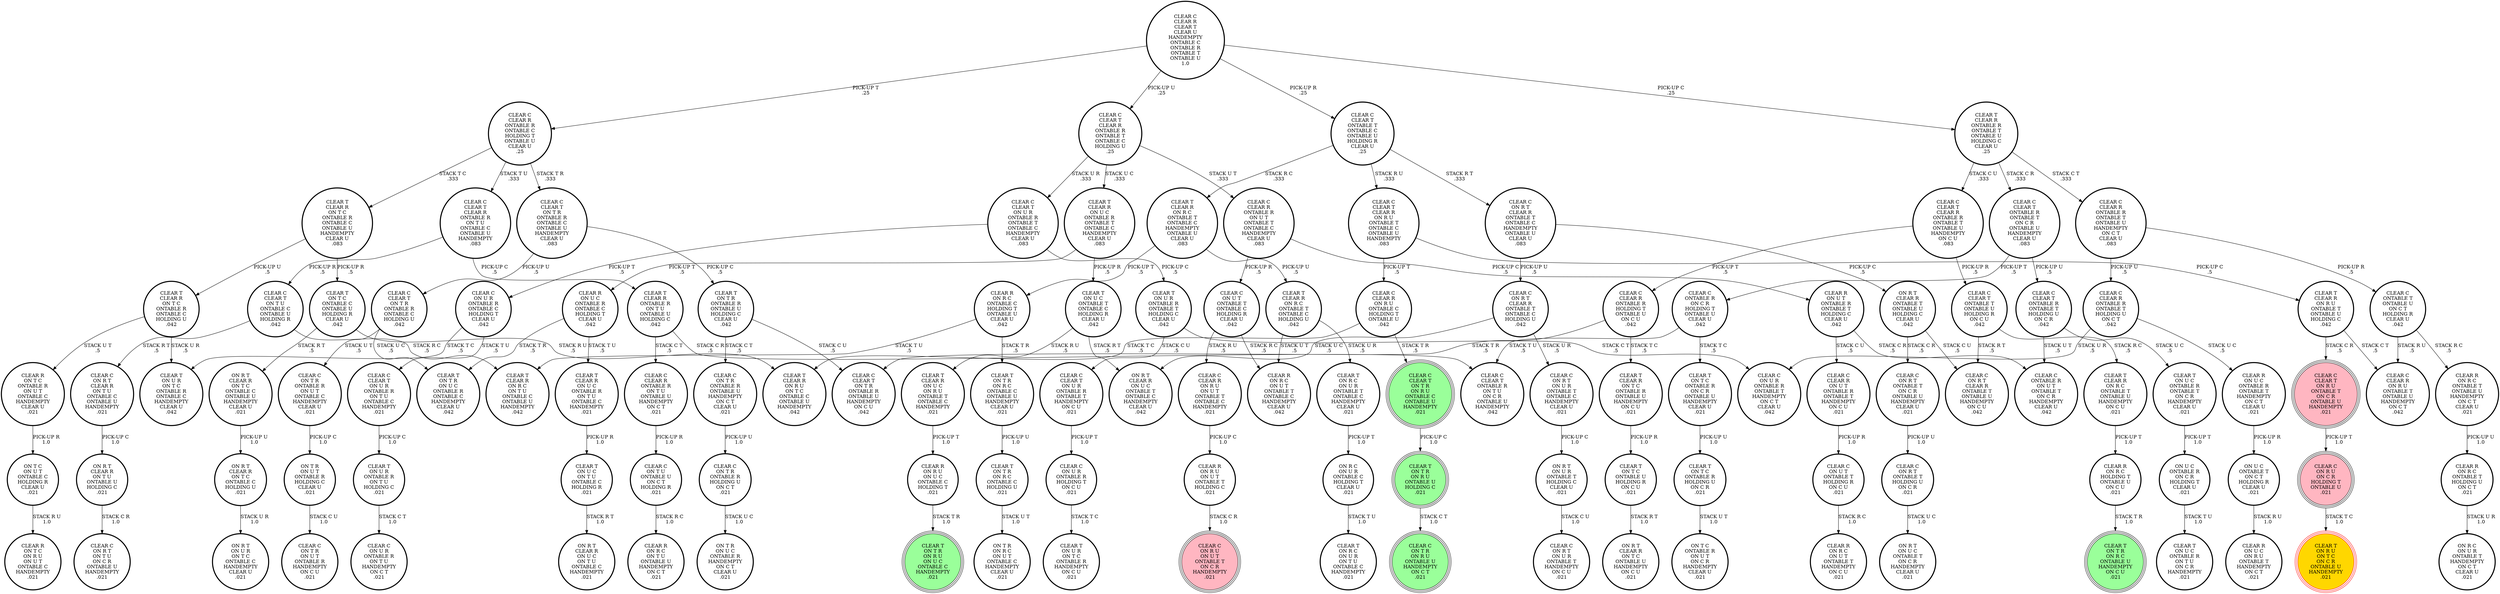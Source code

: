 digraph {
"CLEAR R\nON R C\nONTABLE T\nHOLDING U\nON C T\n.021\n" -> "ON R C\nON U R\nONTABLE T\nHANDEMPTY\nON C T\nCLEAR U\n.021\n"[label="STACK U R\n1.0\n"];
"CLEAR C\nON T R\nONTABLE R\nHOLDING U\nON C T\n.021\n" -> "ON T R\nON U C\nONTABLE R\nHANDEMPTY\nON C T\nCLEAR U\n.021\n"[label="STACK U C\n1.0\n"];
"CLEAR T\nCLEAR R\nON R C\nONTABLE T\nONTABLE C\nHOLDING U\n.042\n" -> "CLEAR T\nON R C\nON U R\nONTABLE T\nONTABLE C\nHANDEMPTY\nCLEAR U\n.021\n"[label="STACK U R\n.5\n"];
"CLEAR T\nCLEAR R\nON R C\nONTABLE T\nONTABLE C\nHOLDING U\n.042\n" -> "CLEAR R\nON R C\nON U T\nONTABLE T\nONTABLE C\nHANDEMPTY\nCLEAR U\n.042\n"[label="STACK U T\n.5\n"];
"CLEAR T\nON T R\nONTABLE R\nONTABLE U\nHOLDING C\nCLEAR U\n.042\n" -> "CLEAR C\nON T R\nONTABLE R\nONTABLE U\nHANDEMPTY\nON C T\nCLEAR U\n.021\n"[label="STACK C T\n.5\n"];
"CLEAR T\nON T R\nONTABLE R\nONTABLE U\nHOLDING C\nCLEAR U\n.042\n" -> "CLEAR C\nCLEAR T\nON T R\nONTABLE R\nONTABLE U\nHANDEMPTY\nON C U\n.042\n"[label="STACK C U\n.5\n"];
"CLEAR C\nON R T\nON U R\nONTABLE T\nONTABLE C\nHANDEMPTY\nCLEAR U\n.021\n" -> "ON R T\nON U R\nONTABLE T\nHOLDING C\nCLEAR U\n.021\n"[label="PICK-UP C\n1.0\n"];
"CLEAR C\nONTABLE T\nONTABLE U\nON C T\nHOLDING R\nCLEAR U\n.042\n" -> "CLEAR R\nON R C\nONTABLE T\nONTABLE U\nHANDEMPTY\nON C T\nCLEAR U\n.021\n"[label="STACK R C\n.5\n"];
"CLEAR C\nONTABLE T\nONTABLE U\nON C T\nHOLDING R\nCLEAR U\n.042\n" -> "CLEAR C\nCLEAR R\nON R U\nONTABLE T\nONTABLE U\nHANDEMPTY\nON C T\n.042\n"[label="STACK R U\n.5\n"];
"CLEAR T\nON T R\nON R U\nONTABLE U\nHOLDING C\n.021\n" -> "CLEAR C\nON T R\nON R U\nONTABLE U\nHANDEMPTY\nON C T\n.021\n"[label="STACK C T\n1.0\n"];
"CLEAR C\nCLEAR R\nONTABLE R\nONTABLE C\nHOLDING T\nONTABLE U\nCLEAR U\n.25\n" -> "CLEAR C\nCLEAR T\nCLEAR R\nONTABLE R\nON T U\nONTABLE C\nONTABLE U\nHANDEMPTY\n.083\n"[label="STACK T U\n.333\n"];
"CLEAR C\nCLEAR R\nONTABLE R\nONTABLE C\nHOLDING T\nONTABLE U\nCLEAR U\n.25\n" -> "CLEAR T\nCLEAR R\nON T C\nONTABLE R\nONTABLE C\nONTABLE U\nHANDEMPTY\nCLEAR U\n.083\n"[label="STACK T C\n.333\n"];
"CLEAR C\nCLEAR R\nONTABLE R\nONTABLE C\nHOLDING T\nONTABLE U\nCLEAR U\n.25\n" -> "CLEAR C\nCLEAR T\nON T R\nONTABLE R\nONTABLE C\nONTABLE U\nHANDEMPTY\nCLEAR U\n.083\n"[label="STACK T R\n.333\n"];
"CLEAR T\nCLEAR R\nON U C\nON R U\nONTABLE T\nONTABLE C\nHANDEMPTY\n.021\n" -> "CLEAR R\nON R U\nON U C\nONTABLE C\nHOLDING T\n.021\n"[label="PICK-UP T\n1.0\n"];
"CLEAR R\nON R C\nONTABLE C\nHOLDING T\nONTABLE U\nCLEAR U\n.042\n" -> "CLEAR T\nCLEAR R\nON R C\nON T U\nONTABLE C\nONTABLE U\nHANDEMPTY\n.042\n"[label="STACK T U\n.5\n"];
"CLEAR R\nON R C\nONTABLE C\nHOLDING T\nONTABLE U\nCLEAR U\n.042\n" -> "CLEAR T\nON T R\nON R C\nONTABLE C\nONTABLE U\nHANDEMPTY\nCLEAR U\n.021\n"[label="STACK T R\n.5\n"];
"CLEAR C\nCLEAR T\nON T R\nON R U\nONTABLE C\nONTABLE U\nHANDEMPTY\n.021\n" -> "CLEAR T\nON T R\nON R U\nONTABLE U\nHOLDING C\n.021\n"[label="PICK-UP C\n1.0\n"];
"CLEAR C\nON U R\nONTABLE R\nONTABLE C\nHOLDING T\nCLEAR U\n.042\n" -> "CLEAR T\nON U R\nON T C\nONTABLE R\nONTABLE C\nHANDEMPTY\nCLEAR U\n.042\n"[label="STACK T C\n.5\n"];
"CLEAR C\nON U R\nONTABLE R\nONTABLE C\nHOLDING T\nCLEAR U\n.042\n" -> "CLEAR C\nCLEAR T\nON U R\nONTABLE R\nON T U\nONTABLE C\nHANDEMPTY\n.021\n"[label="STACK T U\n.5\n"];
"CLEAR T\nON T R\nON R C\nONTABLE C\nHOLDING U\n.021\n" -> "ON T R\nON R C\nON U T\nONTABLE C\nHANDEMPTY\nCLEAR U\n.021\n"[label="STACK U T\n1.0\n"];
"CLEAR C\nCLEAR T\nON U R\nONTABLE R\nONTABLE T\nONTABLE C\nHANDEMPTY\nCLEAR U\n.083\n" -> "CLEAR T\nON U R\nONTABLE R\nONTABLE T\nHOLDING C\nCLEAR U\n.042\n"[label="PICK-UP C\n.5\n"];
"CLEAR C\nCLEAR T\nON U R\nONTABLE R\nONTABLE T\nONTABLE C\nHANDEMPTY\nCLEAR U\n.083\n" -> "CLEAR C\nON U R\nONTABLE R\nONTABLE C\nHOLDING T\nCLEAR U\n.042\n"[label="PICK-UP T\n.5\n"];
"CLEAR C\nON T R\nONTABLE R\nON U T\nONTABLE C\nHANDEMPTY\nCLEAR U\n.021\n" -> "ON T R\nON U T\nONTABLE R\nHOLDING C\nCLEAR U\n.021\n"[label="PICK-UP C\n1.0\n"];
"CLEAR C\nON U T\nONTABLE T\nHOLDING R\nON C U\n.021\n" -> "CLEAR R\nON R C\nON U T\nONTABLE T\nHANDEMPTY\nON C U\n.021\n"[label="STACK R C\n1.0\n"];
"CLEAR T\nCLEAR R\nON U C\nONTABLE R\nON T U\nONTABLE C\nHANDEMPTY\n.021\n" -> "CLEAR T\nON U C\nON T U\nONTABLE C\nHOLDING R\n.021\n"[label="PICK-UP R\n1.0\n"];
"CLEAR R\nON U T\nONTABLE R\nONTABLE T\nHOLDING C\nCLEAR U\n.042\n" -> "CLEAR C\nONTABLE R\nON U T\nONTABLE T\nON C R\nHANDEMPTY\nCLEAR U\n.042\n"[label="STACK C R\n.5\n"];
"CLEAR R\nON U T\nONTABLE R\nONTABLE T\nHOLDING C\nCLEAR U\n.042\n" -> "CLEAR C\nCLEAR R\nON U T\nONTABLE R\nONTABLE T\nHANDEMPTY\nON C U\n.021\n"[label="STACK C U\n.5\n"];
"CLEAR C\nCLEAR R\nONTABLE R\nHOLDING T\nONTABLE U\nON C U\n.042\n" -> "CLEAR C\nCLEAR T\nON T R\nONTABLE R\nONTABLE U\nHANDEMPTY\nON C U\n.042\n"[label="STACK T R\n.5\n"];
"CLEAR C\nCLEAR R\nONTABLE R\nHOLDING T\nONTABLE U\nON C U\n.042\n" -> "CLEAR T\nCLEAR R\nON T C\nONTABLE R\nONTABLE U\nHANDEMPTY\nON C U\n.021\n"[label="STACK T C\n.5\n"];
"CLEAR C\nCLEAR T\nCLEAR R\nONTABLE R\nONTABLE T\nONTABLE U\nHANDEMPTY\nON C U\n.083\n" -> "CLEAR C\nCLEAR R\nONTABLE R\nHOLDING T\nONTABLE U\nON C U\n.042\n"[label="PICK-UP T\n.5\n"];
"CLEAR C\nCLEAR T\nCLEAR R\nONTABLE R\nONTABLE T\nONTABLE U\nHANDEMPTY\nON C U\n.083\n" -> "CLEAR C\nCLEAR T\nONTABLE T\nONTABLE U\nHOLDING R\nON C U\n.042\n"[label="PICK-UP R\n.5\n"];
"ON U C\nONTABLE R\nON C R\nHOLDING T\nCLEAR U\n.021\n" -> "CLEAR T\nON U C\nONTABLE R\nON T U\nON C R\nHANDEMPTY\n.021\n"[label="STACK T U\n1.0\n"];
"CLEAR C\nON T U\nONTABLE U\nON C T\nHOLDING R\n.021\n" -> "CLEAR R\nON R C\nON T U\nONTABLE U\nHANDEMPTY\nON C T\n.021\n"[label="STACK R C\n1.0\n"];
"CLEAR T\nCLEAR R\nON T C\nONTABLE R\nONTABLE C\nHOLDING U\n.042\n" -> "CLEAR T\nON U R\nON T C\nONTABLE R\nONTABLE C\nHANDEMPTY\nCLEAR U\n.042\n"[label="STACK U R\n.5\n"];
"CLEAR T\nCLEAR R\nON T C\nONTABLE R\nONTABLE C\nHOLDING U\n.042\n" -> "CLEAR R\nON T C\nONTABLE R\nON U T\nONTABLE C\nHANDEMPTY\nCLEAR U\n.021\n"[label="STACK U T\n.5\n"];
"CLEAR T\nON T C\nONTABLE U\nHOLDING R\nON C U\n.021\n" -> "ON R T\nCLEAR R\nON T C\nONTABLE U\nHANDEMPTY\nON C U\n.021\n"[label="STACK R T\n1.0\n"];
"ON R C\nON U R\nONTABLE C\nHOLDING T\nCLEAR U\n.021\n" -> "CLEAR T\nON R C\nON U R\nON T U\nONTABLE C\nHANDEMPTY\n.021\n"[label="STACK T U\n1.0\n"];
"CLEAR C\nCLEAR R\nON R U\nON U T\nONTABLE T\nONTABLE C\nHANDEMPTY\n.021\n" -> "CLEAR R\nON R U\nON U T\nONTABLE T\nHOLDING C\n.021\n"[label="PICK-UP C\n1.0\n"];
"ON R T\nCLEAR R\nON T C\nONTABLE C\nHOLDING U\n.021\n" -> "ON R T\nON U R\nON T C\nONTABLE C\nHANDEMPTY\nCLEAR U\n.021\n"[label="STACK U R\n1.0\n"];
"CLEAR T\nON R C\nON U R\nONTABLE T\nONTABLE C\nHANDEMPTY\nCLEAR U\n.021\n" -> "ON R C\nON U R\nONTABLE C\nHOLDING T\nCLEAR U\n.021\n"[label="PICK-UP T\n1.0\n"];
"CLEAR R\nON T C\nONTABLE R\nON U T\nONTABLE C\nHANDEMPTY\nCLEAR U\n.021\n" -> "ON T C\nON U T\nONTABLE C\nHOLDING R\nCLEAR U\n.021\n"[label="PICK-UP R\n1.0\n"];
"CLEAR C\nCLEAR R\nONTABLE R\nONTABLE T\nONTABLE U\nHANDEMPTY\nON C T\nCLEAR U\n.083\n" -> "CLEAR C\nONTABLE T\nONTABLE U\nON C T\nHOLDING R\nCLEAR U\n.042\n"[label="PICK-UP R\n.5\n"];
"CLEAR C\nCLEAR R\nONTABLE R\nONTABLE T\nONTABLE U\nHANDEMPTY\nON C T\nCLEAR U\n.083\n" -> "CLEAR C\nCLEAR R\nONTABLE R\nONTABLE T\nHOLDING U\nON C T\n.042\n"[label="PICK-UP U\n.5\n"];
"CLEAR C\nON T R\nONTABLE R\nONTABLE U\nHANDEMPTY\nON C T\nCLEAR U\n.021\n" -> "CLEAR C\nON T R\nONTABLE R\nHOLDING U\nON C T\n.021\n"[label="PICK-UP U\n1.0\n"];
"CLEAR T\nON U R\nONTABLE R\nON T U\nHOLDING C\n.021\n" -> "CLEAR C\nON U R\nONTABLE R\nON T U\nHANDEMPTY\nON C T\n.021\n"[label="STACK C T\n1.0\n"];
"ON R T\nCLEAR R\nON T U\nONTABLE U\nHOLDING C\n.021\n" -> "CLEAR C\nON R T\nON T U\nON C R\nONTABLE U\nHANDEMPTY\n.021\n"[label="STACK C R\n1.0\n"];
"CLEAR C\nON R T\nCLEAR R\nONTABLE T\nONTABLE C\nHOLDING U\n.042\n" -> "CLEAR C\nON R T\nON U R\nONTABLE T\nONTABLE C\nHANDEMPTY\nCLEAR U\n.021\n"[label="STACK U R\n.5\n"];
"CLEAR C\nON R T\nCLEAR R\nONTABLE T\nONTABLE C\nHOLDING U\n.042\n" -> "ON R T\nCLEAR R\nON U C\nONTABLE T\nONTABLE C\nHANDEMPTY\nCLEAR U\n.042\n"[label="STACK U C\n.5\n"];
"CLEAR C\nCLEAR T\nON T R\nONTABLE R\nONTABLE C\nONTABLE U\nHANDEMPTY\nCLEAR U\n.083\n" -> "CLEAR C\nCLEAR T\nON T R\nONTABLE R\nONTABLE C\nHOLDING U\n.042\n"[label="PICK-UP U\n.5\n"];
"CLEAR C\nCLEAR T\nON T R\nONTABLE R\nONTABLE C\nONTABLE U\nHANDEMPTY\nCLEAR U\n.083\n" -> "CLEAR T\nON T R\nONTABLE R\nONTABLE U\nHOLDING C\nCLEAR U\n.042\n"[label="PICK-UP C\n.5\n"];
"CLEAR C\nCLEAR T\nCLEAR R\nONTABLE R\nON T U\nONTABLE C\nONTABLE U\nHANDEMPTY\n.083\n" -> "CLEAR T\nCLEAR R\nONTABLE R\nON T U\nONTABLE U\nHOLDING C\n.042\n"[label="PICK-UP C\n.5\n"];
"CLEAR C\nCLEAR T\nCLEAR R\nONTABLE R\nON T U\nONTABLE C\nONTABLE U\nHANDEMPTY\n.083\n" -> "CLEAR C\nCLEAR T\nON T U\nONTABLE C\nONTABLE U\nHOLDING R\n.042\n"[label="PICK-UP R\n.5\n"];
"CLEAR C\nONTABLE R\nON C R\nHOLDING T\nONTABLE U\nCLEAR U\n.042\n" -> "CLEAR C\nCLEAR T\nONTABLE R\nON T U\nON C R\nONTABLE U\nHANDEMPTY\n.042\n"[label="STACK T U\n.5\n"];
"CLEAR C\nONTABLE R\nON C R\nHOLDING T\nONTABLE U\nCLEAR U\n.042\n" -> "CLEAR T\nON T C\nONTABLE R\nON C R\nONTABLE U\nHANDEMPTY\nCLEAR U\n.021\n"[label="STACK T C\n.5\n"];
"CLEAR C\nON R T\nONTABLE T\nHOLDING U\nON C R\n.021\n" -> "ON R T\nON U C\nONTABLE T\nON C R\nHANDEMPTY\nCLEAR U\n.021\n"[label="STACK U C\n1.0\n"];
"ON R T\nON U R\nONTABLE T\nHOLDING C\nCLEAR U\n.021\n" -> "CLEAR C\nON R T\nON U R\nONTABLE T\nHANDEMPTY\nON C U\n.021\n"[label="STACK C U\n1.0\n"];
"CLEAR C\nCLEAR R\nON U T\nONTABLE R\nONTABLE T\nHANDEMPTY\nON C U\n.021\n" -> "CLEAR C\nON U T\nONTABLE T\nHOLDING R\nON C U\n.021\n"[label="PICK-UP R\n1.0\n"];
"CLEAR T\nON T R\nON R C\nONTABLE C\nONTABLE U\nHANDEMPTY\nCLEAR U\n.021\n" -> "CLEAR T\nON T R\nON R C\nONTABLE C\nHOLDING U\n.021\n"[label="PICK-UP U\n1.0\n"];
"ON T C\nON U T\nONTABLE C\nHOLDING R\nCLEAR U\n.021\n" -> "CLEAR R\nON T C\nON R U\nON U T\nONTABLE C\nHANDEMPTY\n.021\n"[label="STACK R U\n1.0\n"];
"ON U C\nONTABLE T\nON C T\nHOLDING R\nCLEAR U\n.021\n" -> "CLEAR R\nON U C\nON R U\nONTABLE T\nHANDEMPTY\nON C T\n.021\n"[label="STACK R U\n1.0\n"];
"CLEAR C\nCLEAR R\nON R U\nONTABLE C\nHOLDING T\nONTABLE U\n.042\n" -> "CLEAR C\nCLEAR T\nON T R\nON R U\nONTABLE C\nONTABLE U\nHANDEMPTY\n.021\n"[label="STACK T R\n.5\n"];
"CLEAR C\nCLEAR R\nON R U\nONTABLE C\nHOLDING T\nONTABLE U\n.042\n" -> "CLEAR T\nCLEAR R\nON R U\nON T C\nONTABLE C\nONTABLE U\nHANDEMPTY\n.042\n"[label="STACK T C\n.5\n"];
"CLEAR T\nON T C\nONTABLE C\nONTABLE U\nHOLDING R\nCLEAR U\n.042\n" -> "ON R T\nCLEAR R\nON T C\nONTABLE C\nONTABLE U\nHANDEMPTY\nCLEAR U\n.021\n"[label="STACK R T\n.5\n"];
"CLEAR T\nON T C\nONTABLE C\nONTABLE U\nHOLDING R\nCLEAR U\n.042\n" -> "CLEAR T\nCLEAR R\nON R U\nON T C\nONTABLE C\nONTABLE U\nHANDEMPTY\n.042\n"[label="STACK R U\n.5\n"];
"CLEAR R\nON R U\nON U T\nONTABLE T\nHOLDING C\n.021\n" -> "CLEAR C\nON R U\nON U T\nONTABLE T\nON C R\nHANDEMPTY\n.021\n"[label="STACK C R\n1.0\n"];
"CLEAR R\nON R C\nHOLDING T\nONTABLE U\nON C U\n.021\n" -> "CLEAR T\nON T R\nON R C\nONTABLE U\nHANDEMPTY\nON C U\n.021\n"[label="STACK T R\n1.0\n"];
"CLEAR T\nCLEAR R\nON T C\nONTABLE R\nONTABLE C\nONTABLE U\nHANDEMPTY\nCLEAR U\n.083\n" -> "CLEAR T\nCLEAR R\nON T C\nONTABLE R\nONTABLE C\nHOLDING U\n.042\n"[label="PICK-UP U\n.5\n"];
"CLEAR T\nCLEAR R\nON T C\nONTABLE R\nONTABLE C\nONTABLE U\nHANDEMPTY\nCLEAR U\n.083\n" -> "CLEAR T\nON T C\nONTABLE C\nONTABLE U\nHOLDING R\nCLEAR U\n.042\n"[label="PICK-UP R\n.5\n"];
"ON R T\nCLEAR R\nONTABLE T\nONTABLE U\nHOLDING C\nCLEAR U\n.042\n" -> "CLEAR C\nON R T\nCLEAR R\nONTABLE T\nONTABLE U\nHANDEMPTY\nON C U\n.042\n"[label="STACK C U\n.5\n"];
"ON R T\nCLEAR R\nONTABLE T\nONTABLE U\nHOLDING C\nCLEAR U\n.042\n" -> "CLEAR C\nON R T\nONTABLE T\nON C R\nONTABLE U\nHANDEMPTY\nCLEAR U\n.021\n"[label="STACK C R\n.5\n"];
"CLEAR T\nON U C\nON T U\nONTABLE C\nHOLDING R\n.021\n" -> "ON R T\nCLEAR R\nON U C\nON T U\nONTABLE C\nHANDEMPTY\n.021\n"[label="STACK R T\n1.0\n"];
"CLEAR R\nON R C\nONTABLE T\nONTABLE U\nHANDEMPTY\nON C T\nCLEAR U\n.021\n" -> "CLEAR R\nON R C\nONTABLE T\nHOLDING U\nON C T\n.021\n"[label="PICK-UP U\n1.0\n"];
"CLEAR T\nCLEAR R\nON U C\nONTABLE R\nONTABLE T\nONTABLE C\nHANDEMPTY\nCLEAR U\n.083\n" -> "CLEAR R\nON U C\nONTABLE R\nONTABLE C\nHOLDING T\nCLEAR U\n.042\n"[label="PICK-UP T\n.5\n"];
"CLEAR T\nCLEAR R\nON U C\nONTABLE R\nONTABLE T\nONTABLE C\nHANDEMPTY\nCLEAR U\n.083\n" -> "CLEAR T\nON U C\nONTABLE T\nONTABLE C\nHOLDING R\nCLEAR U\n.042\n"[label="PICK-UP R\n.5\n"];
"CLEAR T\nCLEAR R\nON R C\nONTABLE T\nONTABLE C\nHANDEMPTY\nONTABLE U\nCLEAR U\n.083\n" -> "CLEAR T\nCLEAR R\nON R C\nONTABLE T\nONTABLE C\nHOLDING U\n.042\n"[label="PICK-UP U\n.5\n"];
"CLEAR T\nCLEAR R\nON R C\nONTABLE T\nONTABLE C\nHANDEMPTY\nONTABLE U\nCLEAR U\n.083\n" -> "CLEAR R\nON R C\nONTABLE C\nHOLDING T\nONTABLE U\nCLEAR U\n.042\n"[label="PICK-UP T\n.5\n"];
"CLEAR C\nCLEAR R\nONTABLE R\nONTABLE T\nHOLDING U\nON C T\n.042\n" -> "CLEAR R\nON U C\nONTABLE R\nONTABLE T\nHANDEMPTY\nON C T\nCLEAR U\n.021\n"[label="STACK U C\n.5\n"];
"CLEAR C\nCLEAR R\nONTABLE R\nONTABLE T\nHOLDING U\nON C T\n.042\n" -> "CLEAR C\nON U R\nONTABLE R\nONTABLE T\nHANDEMPTY\nON C T\nCLEAR U\n.042\n"[label="STACK U R\n.5\n"];
"CLEAR C\nCLEAR T\nONTABLE T\nONTABLE U\nHOLDING R\nON C U\n.042\n" -> "CLEAR C\nON R T\nCLEAR R\nONTABLE T\nONTABLE U\nHANDEMPTY\nON C U\n.042\n"[label="STACK R T\n.5\n"];
"CLEAR C\nCLEAR T\nONTABLE T\nONTABLE U\nHOLDING R\nON C U\n.042\n" -> "CLEAR T\nCLEAR R\nON R C\nONTABLE T\nONTABLE U\nHANDEMPTY\nON C U\n.021\n"[label="STACK R C\n.5\n"];
"CLEAR T\nCLEAR R\nON R U\nONTABLE T\nONTABLE U\nHOLDING C\n.042\n" -> "CLEAR C\nCLEAR R\nON R U\nONTABLE T\nONTABLE U\nHANDEMPTY\nON C T\n.042\n"[label="STACK C T\n.5\n"];
"CLEAR T\nCLEAR R\nON R U\nONTABLE T\nONTABLE U\nHOLDING C\n.042\n" -> "CLEAR C\nCLEAR T\nON R U\nONTABLE T\nON C R\nONTABLE U\nHANDEMPTY\n.021\n"[label="STACK C R\n.5\n"];
"CLEAR C\nCLEAR T\nONTABLE R\nONTABLE T\nON C R\nONTABLE U\nHANDEMPTY\nCLEAR U\n.083\n" -> "CLEAR C\nONTABLE R\nON C R\nHOLDING T\nONTABLE U\nCLEAR U\n.042\n"[label="PICK-UP T\n.5\n"];
"CLEAR C\nCLEAR T\nONTABLE R\nONTABLE T\nON C R\nONTABLE U\nHANDEMPTY\nCLEAR U\n.083\n" -> "CLEAR C\nCLEAR T\nONTABLE R\nONTABLE T\nHOLDING U\nON C R\n.042\n"[label="PICK-UP U\n.5\n"];
"CLEAR C\nCLEAR T\nCLEAR R\nON R U\nONTABLE T\nONTABLE C\nONTABLE U\nHANDEMPTY\n.083\n" -> "CLEAR T\nCLEAR R\nON R U\nONTABLE T\nONTABLE U\nHOLDING C\n.042\n"[label="PICK-UP C\n.5\n"];
"CLEAR C\nCLEAR T\nCLEAR R\nON R U\nONTABLE T\nONTABLE C\nONTABLE U\nHANDEMPTY\n.083\n" -> "CLEAR C\nCLEAR R\nON R U\nONTABLE C\nHOLDING T\nONTABLE U\n.042\n"[label="PICK-UP T\n.5\n"];
"CLEAR C\nCLEAR T\nON T R\nONTABLE R\nONTABLE C\nHOLDING U\n.042\n" -> "CLEAR T\nON T R\nON U C\nONTABLE R\nONTABLE C\nHANDEMPTY\nCLEAR U\n.042\n"[label="STACK U C\n.5\n"];
"CLEAR C\nCLEAR T\nON T R\nONTABLE R\nONTABLE C\nHOLDING U\n.042\n" -> "CLEAR C\nON T R\nONTABLE R\nON U T\nONTABLE C\nHANDEMPTY\nCLEAR U\n.021\n"[label="STACK U T\n.5\n"];
"ON R T\nCLEAR R\nON T C\nONTABLE C\nONTABLE U\nHANDEMPTY\nCLEAR U\n.021\n" -> "ON R T\nCLEAR R\nON T C\nONTABLE C\nHOLDING U\n.021\n"[label="PICK-UP U\n1.0\n"];
"CLEAR T\nON U C\nONTABLE R\nONTABLE T\nON C R\nHANDEMPTY\nCLEAR U\n.021\n" -> "ON U C\nONTABLE R\nON C R\nHOLDING T\nCLEAR U\n.021\n"[label="PICK-UP T\n1.0\n"];
"ON T R\nON U T\nONTABLE R\nHOLDING C\nCLEAR U\n.021\n" -> "CLEAR C\nON T R\nON U T\nONTABLE R\nHANDEMPTY\nON C U\n.021\n"[label="STACK C U\n1.0\n"];
"CLEAR T\nCLEAR R\nON T C\nONTABLE R\nONTABLE U\nHANDEMPTY\nON C U\n.021\n" -> "CLEAR T\nON T C\nONTABLE U\nHOLDING R\nON C U\n.021\n"[label="PICK-UP R\n1.0\n"];
"CLEAR C\nCLEAR T\nCLEAR R\nONTABLE R\nONTABLE T\nONTABLE C\nHOLDING U\n.25\n" -> "CLEAR T\nCLEAR R\nON U C\nONTABLE R\nONTABLE T\nONTABLE C\nHANDEMPTY\nCLEAR U\n.083\n"[label="STACK U C\n.333\n"];
"CLEAR C\nCLEAR T\nCLEAR R\nONTABLE R\nONTABLE T\nONTABLE C\nHOLDING U\n.25\n" -> "CLEAR C\nCLEAR T\nON U R\nONTABLE R\nONTABLE T\nONTABLE C\nHANDEMPTY\nCLEAR U\n.083\n"[label="STACK U R\n.333\n"];
"CLEAR C\nCLEAR T\nCLEAR R\nONTABLE R\nONTABLE T\nONTABLE C\nHOLDING U\n.25\n" -> "CLEAR C\nCLEAR R\nONTABLE R\nON U T\nONTABLE T\nONTABLE C\nHANDEMPTY\nCLEAR U\n.083\n"[label="STACK U T\n.333\n"];
"CLEAR R\nON R U\nON U C\nONTABLE C\nHOLDING T\n.021\n" -> "CLEAR T\nON T R\nON R U\nON U C\nONTABLE C\nHANDEMPTY\n.021\n"[label="STACK T R\n1.0\n"];
"CLEAR C\nON R T\nCLEAR R\nONTABLE T\nONTABLE C\nHANDEMPTY\nONTABLE U\nCLEAR U\n.083\n" -> "ON R T\nCLEAR R\nONTABLE T\nONTABLE U\nHOLDING C\nCLEAR U\n.042\n"[label="PICK-UP C\n.5\n"];
"CLEAR C\nON R T\nCLEAR R\nONTABLE T\nONTABLE C\nHANDEMPTY\nONTABLE U\nCLEAR U\n.083\n" -> "CLEAR C\nON R T\nCLEAR R\nONTABLE T\nONTABLE C\nHOLDING U\n.042\n"[label="PICK-UP U\n.5\n"];
"CLEAR C\nCLEAR T\nON U R\nONTABLE R\nON T U\nONTABLE C\nHANDEMPTY\n.021\n" -> "CLEAR T\nON U R\nONTABLE R\nON T U\nHOLDING C\n.021\n"[label="PICK-UP C\n1.0\n"];
"CLEAR C\nCLEAR R\nCLEAR T\nCLEAR U\nHANDEMPTY\nONTABLE C\nONTABLE R\nONTABLE T\nONTABLE U\n1.0\n" -> "CLEAR C\nCLEAR T\nONTABLE T\nONTABLE C\nONTABLE U\nHOLDING R\nCLEAR U\n.25\n"[label="PICK-UP R\n.25\n"];
"CLEAR C\nCLEAR R\nCLEAR T\nCLEAR U\nHANDEMPTY\nONTABLE C\nONTABLE R\nONTABLE T\nONTABLE U\n1.0\n" -> "CLEAR C\nCLEAR T\nCLEAR R\nONTABLE R\nONTABLE T\nONTABLE C\nHOLDING U\n.25\n"[label="PICK-UP U\n.25\n"];
"CLEAR C\nCLEAR R\nCLEAR T\nCLEAR U\nHANDEMPTY\nONTABLE C\nONTABLE R\nONTABLE T\nONTABLE U\n1.0\n" -> "CLEAR C\nCLEAR R\nONTABLE R\nONTABLE C\nHOLDING T\nONTABLE U\nCLEAR U\n.25\n"[label="PICK-UP T\n.25\n"];
"CLEAR C\nCLEAR R\nCLEAR T\nCLEAR U\nHANDEMPTY\nONTABLE C\nONTABLE R\nONTABLE T\nONTABLE U\n1.0\n" -> "CLEAR T\nCLEAR R\nONTABLE R\nONTABLE T\nONTABLE U\nHOLDING C\nCLEAR U\n.25\n"[label="PICK-UP C\n.25\n"];
"CLEAR T\nON T C\nONTABLE R\nHOLDING U\nON C R\n.021\n" -> "ON T C\nONTABLE R\nON U T\nON C R\nHANDEMPTY\nCLEAR U\n.021\n"[label="STACK U T\n1.0\n"];
"CLEAR C\nCLEAR T\nON U R\nONTABLE R\nONTABLE T\nHANDEMPTY\nON C U\n.021\n" -> "CLEAR C\nON U R\nONTABLE R\nHOLDING T\nON C U\n.021\n"[label="PICK-UP T\n1.0\n"];
"CLEAR R\nON U C\nONTABLE R\nONTABLE C\nHOLDING T\nCLEAR U\n.042\n" -> "CLEAR T\nCLEAR R\nON U C\nONTABLE R\nON T U\nONTABLE C\nHANDEMPTY\n.021\n"[label="STACK T U\n.5\n"];
"CLEAR R\nON U C\nONTABLE R\nONTABLE C\nHOLDING T\nCLEAR U\n.042\n" -> "CLEAR T\nON T R\nON U C\nONTABLE R\nONTABLE C\nHANDEMPTY\nCLEAR U\n.042\n"[label="STACK T R\n.5\n"];
"CLEAR C\nCLEAR R\nONTABLE R\nON T U\nONTABLE U\nHANDEMPTY\nON C T\n.021\n" -> "CLEAR C\nON T U\nONTABLE U\nON C T\nHOLDING R\n.021\n"[label="PICK-UP R\n1.0\n"];
"CLEAR C\nON R U\nON C R\nHOLDING T\nONTABLE U\n.021\n" -> "CLEAR T\nON R U\nON T C\nON C R\nONTABLE U\nHANDEMPTY\n.021\n"[label="STACK T C\n1.0\n"];
"CLEAR C\nON U R\nONTABLE R\nHOLDING T\nON C U\n.021\n" -> "CLEAR T\nON U R\nON T C\nONTABLE R\nHANDEMPTY\nON C U\n.021\n"[label="STACK T C\n1.0\n"];
"CLEAR C\nCLEAR T\nON R U\nONTABLE T\nON C R\nONTABLE U\nHANDEMPTY\n.021\n" -> "CLEAR C\nON R U\nON C R\nHOLDING T\nONTABLE U\n.021\n"[label="PICK-UP T\n1.0\n"];
"CLEAR T\nON U C\nONTABLE T\nONTABLE C\nHOLDING R\nCLEAR U\n.042\n" -> "CLEAR T\nCLEAR R\nON U C\nON R U\nONTABLE T\nONTABLE C\nHANDEMPTY\n.021\n"[label="STACK R U\n.5\n"];
"CLEAR T\nON U C\nONTABLE T\nONTABLE C\nHOLDING R\nCLEAR U\n.042\n" -> "ON R T\nCLEAR R\nON U C\nONTABLE T\nONTABLE C\nHANDEMPTY\nCLEAR U\n.042\n"[label="STACK R T\n.5\n"];
"CLEAR C\nCLEAR R\nONTABLE R\nON U T\nONTABLE T\nONTABLE C\nHANDEMPTY\nCLEAR U\n.083\n" -> "CLEAR C\nON U T\nONTABLE T\nONTABLE C\nHOLDING R\nCLEAR U\n.042\n"[label="PICK-UP R\n.5\n"];
"CLEAR C\nCLEAR R\nONTABLE R\nON U T\nONTABLE T\nONTABLE C\nHANDEMPTY\nCLEAR U\n.083\n" -> "CLEAR R\nON U T\nONTABLE R\nONTABLE T\nHOLDING C\nCLEAR U\n.042\n"[label="PICK-UP C\n.5\n"];
"CLEAR C\nCLEAR T\nONTABLE R\nONTABLE T\nHOLDING U\nON C R\n.042\n" -> "CLEAR T\nON U C\nONTABLE R\nONTABLE T\nON C R\nHANDEMPTY\nCLEAR U\n.021\n"[label="STACK U C\n.5\n"];
"CLEAR C\nCLEAR T\nONTABLE R\nONTABLE T\nHOLDING U\nON C R\n.042\n" -> "CLEAR C\nONTABLE R\nON U T\nONTABLE T\nON C R\nHANDEMPTY\nCLEAR U\n.042\n"[label="STACK U T\n.5\n"];
"CLEAR R\nON U C\nONTABLE R\nONTABLE T\nHANDEMPTY\nON C T\nCLEAR U\n.021\n" -> "ON U C\nONTABLE T\nON C T\nHOLDING R\nCLEAR U\n.021\n"[label="PICK-UP R\n1.0\n"];
"CLEAR C\nON U T\nONTABLE T\nONTABLE C\nHOLDING R\nCLEAR U\n.042\n" -> "CLEAR C\nCLEAR R\nON R U\nON U T\nONTABLE T\nONTABLE C\nHANDEMPTY\n.021\n"[label="STACK R U\n.5\n"];
"CLEAR C\nON U T\nONTABLE T\nONTABLE C\nHOLDING R\nCLEAR U\n.042\n" -> "CLEAR R\nON R C\nON U T\nONTABLE T\nONTABLE C\nHANDEMPTY\nCLEAR U\n.042\n"[label="STACK R C\n.5\n"];
"CLEAR T\nON U R\nONTABLE R\nONTABLE T\nHOLDING C\nCLEAR U\n.042\n" -> "CLEAR C\nON U R\nONTABLE R\nONTABLE T\nHANDEMPTY\nON C T\nCLEAR U\n.042\n"[label="STACK C T\n.5\n"];
"CLEAR T\nON U R\nONTABLE R\nONTABLE T\nHOLDING C\nCLEAR U\n.042\n" -> "CLEAR C\nCLEAR T\nON U R\nONTABLE R\nONTABLE T\nHANDEMPTY\nON C U\n.021\n"[label="STACK C U\n.5\n"];
"CLEAR C\nCLEAR T\nON T U\nONTABLE C\nONTABLE U\nHOLDING R\n.042\n" -> "CLEAR C\nON R T\nCLEAR R\nON T U\nONTABLE C\nONTABLE U\nHANDEMPTY\n.021\n"[label="STACK R T\n.5\n"];
"CLEAR C\nCLEAR T\nON T U\nONTABLE C\nONTABLE U\nHOLDING R\n.042\n" -> "CLEAR T\nCLEAR R\nON R C\nON T U\nONTABLE C\nONTABLE U\nHANDEMPTY\n.042\n"[label="STACK R C\n.5\n"];
"CLEAR C\nCLEAR T\nONTABLE T\nONTABLE C\nONTABLE U\nHOLDING R\nCLEAR U\n.25\n" -> "CLEAR C\nON R T\nCLEAR R\nONTABLE T\nONTABLE C\nHANDEMPTY\nONTABLE U\nCLEAR U\n.083\n"[label="STACK R T\n.333\n"];
"CLEAR C\nCLEAR T\nONTABLE T\nONTABLE C\nONTABLE U\nHOLDING R\nCLEAR U\n.25\n" -> "CLEAR C\nCLEAR T\nCLEAR R\nON R U\nONTABLE T\nONTABLE C\nONTABLE U\nHANDEMPTY\n.083\n"[label="STACK R U\n.333\n"];
"CLEAR C\nCLEAR T\nONTABLE T\nONTABLE C\nONTABLE U\nHOLDING R\nCLEAR U\n.25\n" -> "CLEAR T\nCLEAR R\nON R C\nONTABLE T\nONTABLE C\nHANDEMPTY\nONTABLE U\nCLEAR U\n.083\n"[label="STACK R C\n.333\n"];
"CLEAR T\nCLEAR R\nONTABLE R\nONTABLE T\nONTABLE U\nHOLDING C\nCLEAR U\n.25\n" -> "CLEAR C\nCLEAR R\nONTABLE R\nONTABLE T\nONTABLE U\nHANDEMPTY\nON C T\nCLEAR U\n.083\n"[label="STACK C T\n.333\n"];
"CLEAR T\nCLEAR R\nONTABLE R\nONTABLE T\nONTABLE U\nHOLDING C\nCLEAR U\n.25\n" -> "CLEAR C\nCLEAR T\nONTABLE R\nONTABLE T\nON C R\nONTABLE U\nHANDEMPTY\nCLEAR U\n.083\n"[label="STACK C R\n.333\n"];
"CLEAR T\nCLEAR R\nONTABLE R\nONTABLE T\nONTABLE U\nHOLDING C\nCLEAR U\n.25\n" -> "CLEAR C\nCLEAR T\nCLEAR R\nONTABLE R\nONTABLE T\nONTABLE U\nHANDEMPTY\nON C U\n.083\n"[label="STACK C U\n.333\n"];
"CLEAR C\nON R T\nCLEAR R\nON T U\nONTABLE C\nONTABLE U\nHANDEMPTY\n.021\n" -> "ON R T\nCLEAR R\nON T U\nONTABLE U\nHOLDING C\n.021\n"[label="PICK-UP C\n1.0\n"];
"CLEAR T\nON T C\nONTABLE R\nON C R\nONTABLE U\nHANDEMPTY\nCLEAR U\n.021\n" -> "CLEAR T\nON T C\nONTABLE R\nHOLDING U\nON C R\n.021\n"[label="PICK-UP U\n1.0\n"];
"CLEAR T\nCLEAR R\nONTABLE R\nON T U\nONTABLE U\nHOLDING C\n.042\n" -> "CLEAR C\nCLEAR R\nONTABLE R\nON T U\nONTABLE U\nHANDEMPTY\nON C T\n.021\n"[label="STACK C T\n.5\n"];
"CLEAR T\nCLEAR R\nONTABLE R\nON T U\nONTABLE U\nHOLDING C\n.042\n" -> "CLEAR C\nCLEAR T\nONTABLE R\nON T U\nON C R\nONTABLE U\nHANDEMPTY\n.042\n"[label="STACK C R\n.5\n"];
"CLEAR T\nCLEAR R\nON R C\nONTABLE T\nONTABLE U\nHANDEMPTY\nON C U\n.021\n" -> "CLEAR R\nON R C\nHOLDING T\nONTABLE U\nON C U\n.021\n"[label="PICK-UP T\n1.0\n"];
"CLEAR C\nON R T\nONTABLE T\nON C R\nONTABLE U\nHANDEMPTY\nCLEAR U\n.021\n" -> "CLEAR C\nON R T\nONTABLE T\nHOLDING U\nON C R\n.021\n"[label="PICK-UP U\n1.0\n"];
"CLEAR T\nON U R\nON T C\nONTABLE R\nHANDEMPTY\nON C U\n.021\n" [shape=circle, penwidth=3];
"CLEAR C\nON R T\nON T U\nON C R\nONTABLE U\nHANDEMPTY\n.021\n" [shape=circle, penwidth=3];
"CLEAR T\nON U R\nON T C\nONTABLE R\nONTABLE C\nHANDEMPTY\nCLEAR U\n.042\n" [shape=circle, penwidth=3];
"CLEAR C\nON R T\nON U R\nONTABLE T\nHANDEMPTY\nON C U\n.021\n" [shape=circle, penwidth=3];
"CLEAR R\nON U C\nON R U\nONTABLE T\nHANDEMPTY\nON C T\n.021\n" [shape=circle, penwidth=3];
"ON T R\nON U C\nONTABLE R\nHANDEMPTY\nON C T\nCLEAR U\n.021\n" [shape=circle, penwidth=3];
"CLEAR T\nCLEAR R\nON R U\nON T C\nONTABLE C\nONTABLE U\nHANDEMPTY\n.042\n" [shape=circle, penwidth=3];
"CLEAR C\nON T R\nON R U\nONTABLE U\nHANDEMPTY\nON C T\n.021\n" [shape=circle, style=filled, fillcolor=palegreen1, peripheries=3];
"ON R T\nCLEAR R\nON U C\nONTABLE T\nONTABLE C\nHANDEMPTY\nCLEAR U\n.042\n" [shape=circle, penwidth=3];
"CLEAR T\nON R U\nON T C\nON C R\nONTABLE U\nHANDEMPTY\n.021\n" [shape=circle, style=filled color=red, fillcolor=gold, peripheries=3];
"CLEAR C\nONTABLE R\nON U T\nONTABLE T\nON C R\nHANDEMPTY\nCLEAR U\n.042\n" [shape=circle, penwidth=3];
"CLEAR C\nON R T\nCLEAR R\nONTABLE T\nONTABLE U\nHANDEMPTY\nON C U\n.042\n" [shape=circle, penwidth=3];
"CLEAR T\nON R C\nON U R\nON T U\nONTABLE C\nHANDEMPTY\n.021\n" [shape=circle, penwidth=3];
"CLEAR C\nON R U\nON U T\nONTABLE T\nON C R\nHANDEMPTY\n.021\n" [shape=circle, style=filled, fillcolor=lightpink, peripheries=3];
"CLEAR C\nCLEAR T\nONTABLE R\nON T U\nON C R\nONTABLE U\nHANDEMPTY\n.042\n" [shape=circle, penwidth=3];
"CLEAR C\nCLEAR T\nON T R\nONTABLE R\nONTABLE U\nHANDEMPTY\nON C U\n.042\n" [shape=circle, penwidth=3];
"CLEAR T\nON T R\nON R C\nONTABLE U\nHANDEMPTY\nON C U\n.021\n" [shape=circle, style=filled, fillcolor=palegreen1, peripheries=3];
"CLEAR C\nCLEAR R\nON R U\nONTABLE T\nONTABLE U\nHANDEMPTY\nON C T\n.042\n" [shape=circle, penwidth=3];
"CLEAR R\nON R C\nON T U\nONTABLE U\nHANDEMPTY\nON C T\n.021\n" [shape=circle, penwidth=3];
"ON R T\nON U C\nONTABLE T\nON C R\nHANDEMPTY\nCLEAR U\n.021\n" [shape=circle, penwidth=3];
"ON T R\nON R C\nON U T\nONTABLE C\nHANDEMPTY\nCLEAR U\n.021\n" [shape=circle, penwidth=3];
"CLEAR C\nON U R\nONTABLE R\nONTABLE T\nHANDEMPTY\nON C T\nCLEAR U\n.042\n" [shape=circle, penwidth=3];
"ON R T\nCLEAR R\nON U C\nON T U\nONTABLE C\nHANDEMPTY\n.021\n" [shape=circle, penwidth=3];
"CLEAR T\nON T R\nON U C\nONTABLE R\nONTABLE C\nHANDEMPTY\nCLEAR U\n.042\n" [shape=circle, penwidth=3];
"ON T C\nONTABLE R\nON U T\nON C R\nHANDEMPTY\nCLEAR U\n.021\n" [shape=circle, penwidth=3];
"CLEAR T\nON U C\nONTABLE R\nON T U\nON C R\nHANDEMPTY\n.021\n" [shape=circle, penwidth=3];
"CLEAR T\nON T R\nON R U\nON U C\nONTABLE C\nHANDEMPTY\n.021\n" [shape=circle, style=filled, fillcolor=palegreen1, peripheries=3];
"CLEAR C\nON U R\nONTABLE R\nON T U\nHANDEMPTY\nON C T\n.021\n" [shape=circle, penwidth=3];
"ON R T\nON U R\nON T C\nONTABLE C\nHANDEMPTY\nCLEAR U\n.021\n" [shape=circle, penwidth=3];
"ON R C\nON U R\nONTABLE T\nHANDEMPTY\nON C T\nCLEAR U\n.021\n" [shape=circle, penwidth=3];
"CLEAR T\nCLEAR R\nON R C\nON T U\nONTABLE C\nONTABLE U\nHANDEMPTY\n.042\n" [shape=circle, penwidth=3];
"CLEAR C\nON T R\nON U T\nONTABLE R\nHANDEMPTY\nON C U\n.021\n" [shape=circle, penwidth=3];
"CLEAR R\nON R C\nON U T\nONTABLE T\nONTABLE C\nHANDEMPTY\nCLEAR U\n.042\n" [shape=circle, penwidth=3];
"CLEAR R\nON R C\nON U T\nONTABLE T\nHANDEMPTY\nON C U\n.021\n" [shape=circle, penwidth=3];
"CLEAR R\nON T C\nON R U\nON U T\nONTABLE C\nHANDEMPTY\n.021\n" [shape=circle, penwidth=3];
"ON R T\nCLEAR R\nON T C\nONTABLE U\nHANDEMPTY\nON C U\n.021\n" [shape=circle, penwidth=3];
"CLEAR T\nON U R\nON T C\nONTABLE R\nHANDEMPTY\nON C U\n.021\n" [shape=circle, penwidth=3];
"CLEAR C\nCLEAR T\nCLEAR R\nONTABLE R\nONTABLE T\nONTABLE U\nHANDEMPTY\nON C U\n.083\n" [shape=circle, penwidth=3];
"CLEAR C\nON R T\nON T U\nON C R\nONTABLE U\nHANDEMPTY\n.021\n" [shape=circle, penwidth=3];
"CLEAR T\nON U C\nON T U\nONTABLE C\nHOLDING R\n.021\n" [shape=circle, penwidth=3];
"CLEAR C\nON R T\nON U R\nONTABLE T\nONTABLE C\nHANDEMPTY\nCLEAR U\n.021\n" [shape=circle, penwidth=3];
"CLEAR T\nON U R\nON T C\nONTABLE R\nONTABLE C\nHANDEMPTY\nCLEAR U\n.042\n" [shape=circle, penwidth=3];
"CLEAR C\nON T U\nONTABLE U\nON C T\nHOLDING R\n.021\n" [shape=circle, penwidth=3];
"CLEAR T\nON T R\nON R C\nONTABLE C\nONTABLE U\nHANDEMPTY\nCLEAR U\n.021\n" [shape=circle, penwidth=3];
"CLEAR C\nON R T\nON U R\nONTABLE T\nHANDEMPTY\nON C U\n.021\n" [shape=circle, penwidth=3];
"CLEAR R\nON R C\nHOLDING T\nONTABLE U\nON C U\n.021\n" [shape=circle, penwidth=3];
"CLEAR C\nON R T\nCLEAR R\nONTABLE T\nONTABLE C\nHANDEMPTY\nONTABLE U\nCLEAR U\n.083\n" [shape=circle, penwidth=3];
"CLEAR T\nON T R\nONTABLE R\nONTABLE U\nHOLDING C\nCLEAR U\n.042\n" [shape=circle, penwidth=3];
"CLEAR C\nONTABLE T\nONTABLE U\nON C T\nHOLDING R\nCLEAR U\n.042\n" [shape=circle, penwidth=3];
"CLEAR C\nCLEAR T\nONTABLE R\nONTABLE T\nHOLDING U\nON C R\n.042\n" [shape=circle, penwidth=3];
"CLEAR R\nON U C\nON R U\nONTABLE T\nHANDEMPTY\nON C T\n.021\n" [shape=circle, penwidth=3];
"CLEAR C\nCLEAR T\nON U R\nONTABLE R\nONTABLE T\nHANDEMPTY\nON C U\n.021\n" [shape=circle, penwidth=3];
"ON R T\nON U R\nONTABLE T\nHOLDING C\nCLEAR U\n.021\n" [shape=circle, penwidth=3];
"CLEAR C\nCLEAR T\nON T R\nON R U\nONTABLE C\nONTABLE U\nHANDEMPTY\n.021\n" [shape=circle, style=filled, fillcolor=palegreen1, peripheries=3];
"CLEAR C\nON R T\nCLEAR R\nONTABLE T\nONTABLE C\nHOLDING U\n.042\n" [shape=circle, penwidth=3];
"CLEAR C\nCLEAR R\nONTABLE R\nONTABLE T\nHOLDING U\nON C T\n.042\n" [shape=circle, penwidth=3];
"CLEAR C\nCLEAR T\nON R U\nONTABLE T\nON C R\nONTABLE U\nHANDEMPTY\n.021\n" [shape=circle, style=filled, fillcolor=lightpink, peripheries=3];
"ON T R\nON U C\nONTABLE R\nHANDEMPTY\nON C T\nCLEAR U\n.021\n" [shape=circle, penwidth=3];
"CLEAR T\nCLEAR R\nON R U\nON T C\nONTABLE C\nONTABLE U\nHANDEMPTY\n.042\n" [shape=circle, penwidth=3];
"CLEAR C\nON T R\nON R U\nONTABLE U\nHANDEMPTY\nON C T\n.021\n" [shape=circle, style=filled, fillcolor=palegreen1, peripheries=3];
"CLEAR C\nCLEAR R\nCLEAR T\nCLEAR U\nHANDEMPTY\nONTABLE C\nONTABLE R\nONTABLE T\nONTABLE U\n1.0\n" [shape=circle, penwidth=3];
"CLEAR T\nON T C\nONTABLE U\nHOLDING R\nON C U\n.021\n" [shape=circle, penwidth=3];
"ON R T\nCLEAR R\nON U C\nONTABLE T\nONTABLE C\nHANDEMPTY\nCLEAR U\n.042\n" [shape=circle, penwidth=3];
"CLEAR T\nCLEAR R\nON R C\nONTABLE T\nONTABLE U\nHANDEMPTY\nON C U\n.021\n" [shape=circle, penwidth=3];
"CLEAR C\nCLEAR R\nONTABLE R\nON T U\nONTABLE U\nHANDEMPTY\nON C T\n.021\n" [shape=circle, penwidth=3];
"CLEAR C\nON U R\nONTABLE R\nHOLDING T\nON C U\n.021\n" [shape=circle, penwidth=3];
"CLEAR T\nON R U\nON T C\nON C R\nONTABLE U\nHANDEMPTY\n.021\n" [shape=circle, style=filled color=red, fillcolor=gold, peripheries=3];
"CLEAR R\nON R U\nON U T\nONTABLE T\nHOLDING C\n.021\n" [shape=circle, penwidth=3];
"CLEAR R\nON U T\nONTABLE R\nONTABLE T\nHOLDING C\nCLEAR U\n.042\n" [shape=circle, penwidth=3];
"CLEAR C\nCLEAR T\nON T R\nONTABLE R\nONTABLE C\nHOLDING U\n.042\n" [shape=circle, penwidth=3];
"CLEAR T\nCLEAR R\nON U C\nON R U\nONTABLE T\nONTABLE C\nHANDEMPTY\n.021\n" [shape=circle, penwidth=3];
"CLEAR T\nCLEAR R\nON R U\nONTABLE T\nONTABLE U\nHOLDING C\n.042\n" [shape=circle, penwidth=3];
"CLEAR C\nCLEAR T\nON U R\nONTABLE R\nON T U\nONTABLE C\nHANDEMPTY\n.021\n" [shape=circle, penwidth=3];
"CLEAR C\nON T R\nONTABLE R\nONTABLE U\nHANDEMPTY\nON C T\nCLEAR U\n.021\n" [shape=circle, penwidth=3];
"ON T R\nON U T\nONTABLE R\nHOLDING C\nCLEAR U\n.021\n" [shape=circle, penwidth=3];
"CLEAR R\nON R C\nONTABLE C\nHOLDING T\nONTABLE U\nCLEAR U\n.042\n" [shape=circle, penwidth=3];
"CLEAR C\nON U R\nONTABLE R\nONTABLE C\nHOLDING T\nCLEAR U\n.042\n" [shape=circle, penwidth=3];
"CLEAR T\nCLEAR R\nON R C\nONTABLE T\nONTABLE C\nHOLDING U\n.042\n" [shape=circle, penwidth=3];
"ON R T\nCLEAR R\nON T C\nONTABLE C\nHOLDING U\n.021\n" [shape=circle, penwidth=3];
"CLEAR C\nCLEAR T\nONTABLE T\nONTABLE C\nONTABLE U\nHOLDING R\nCLEAR U\n.25\n" [shape=circle, penwidth=3];
"CLEAR C\nCLEAR T\nCLEAR R\nONTABLE R\nONTABLE T\nONTABLE C\nHOLDING U\n.25\n" [shape=circle, penwidth=3];
"CLEAR C\nON U T\nONTABLE T\nONTABLE C\nHOLDING R\nCLEAR U\n.042\n" [shape=circle, penwidth=3];
"CLEAR T\nCLEAR R\nON U C\nONTABLE R\nON T U\nONTABLE C\nHANDEMPTY\n.021\n" [shape=circle, penwidth=3];
"CLEAR C\nONTABLE R\nON U T\nONTABLE T\nON C R\nHANDEMPTY\nCLEAR U\n.042\n" [shape=circle, penwidth=3];
"CLEAR C\nON T R\nONTABLE R\nHOLDING U\nON C T\n.021\n" [shape=circle, penwidth=3];
"ON R T\nCLEAR R\nON T U\nONTABLE U\nHOLDING C\n.021\n" [shape=circle, penwidth=3];
"CLEAR R\nON R U\nON U C\nONTABLE C\nHOLDING T\n.021\n" [shape=circle, penwidth=3];
"CLEAR C\nCLEAR R\nONTABLE R\nONTABLE C\nHOLDING T\nONTABLE U\nCLEAR U\n.25\n" [shape=circle, penwidth=3];
"CLEAR C\nON R T\nCLEAR R\nONTABLE T\nONTABLE U\nHANDEMPTY\nON C U\n.042\n" [shape=circle, penwidth=3];
"CLEAR T\nON R C\nON U R\nON T U\nONTABLE C\nHANDEMPTY\n.021\n" [shape=circle, penwidth=3];
"ON R C\nON U R\nONTABLE C\nHOLDING T\nCLEAR U\n.021\n" [shape=circle, penwidth=3];
"CLEAR C\nON T R\nONTABLE R\nON U T\nONTABLE C\nHANDEMPTY\nCLEAR U\n.021\n" [shape=circle, penwidth=3];
"CLEAR T\nCLEAR R\nON T C\nONTABLE R\nONTABLE C\nHOLDING U\n.042\n" [shape=circle, penwidth=3];
"CLEAR T\nON U R\nONTABLE R\nON T U\nHOLDING C\n.021\n" [shape=circle, penwidth=3];
"CLEAR C\nCLEAR R\nON R U\nON U T\nONTABLE T\nONTABLE C\nHANDEMPTY\n.021\n" [shape=circle, penwidth=3];
"CLEAR T\nON R C\nON U R\nONTABLE T\nONTABLE C\nHANDEMPTY\nCLEAR U\n.021\n" [shape=circle, penwidth=3];
"CLEAR C\nON R U\nON U T\nONTABLE T\nON C R\nHANDEMPTY\n.021\n" [shape=circle, style=filled, fillcolor=lightpink, peripheries=3];
"CLEAR R\nON U C\nONTABLE R\nONTABLE C\nHOLDING T\nCLEAR U\n.042\n" [shape=circle, penwidth=3];
"CLEAR C\nCLEAR T\nONTABLE R\nON T U\nON C R\nONTABLE U\nHANDEMPTY\n.042\n" [shape=circle, penwidth=3];
"CLEAR T\nON T C\nONTABLE R\nHOLDING U\nON C R\n.021\n" [shape=circle, penwidth=3];
"ON R T\nCLEAR R\nON T C\nONTABLE C\nONTABLE U\nHANDEMPTY\nCLEAR U\n.021\n" [shape=circle, penwidth=3];
"CLEAR C\nCLEAR T\nON T R\nONTABLE R\nONTABLE U\nHANDEMPTY\nON C U\n.042\n" [shape=circle, penwidth=3];
"CLEAR T\nON T R\nON R C\nONTABLE U\nHANDEMPTY\nON C U\n.021\n" [shape=circle, style=filled, fillcolor=palegreen1, peripheries=3];
"CLEAR C\nON U T\nONTABLE T\nHOLDING R\nON C U\n.021\n" [shape=circle, penwidth=3];
"CLEAR C\nCLEAR R\nON R U\nONTABLE T\nONTABLE U\nHANDEMPTY\nON C T\n.042\n" [shape=circle, penwidth=3];
"CLEAR T\nON U R\nONTABLE R\nONTABLE T\nHOLDING C\nCLEAR U\n.042\n" [shape=circle, penwidth=3];
"CLEAR R\nON R C\nON T U\nONTABLE U\nHANDEMPTY\nON C T\n.021\n" [shape=circle, penwidth=3];
"CLEAR C\nON R U\nON C R\nHOLDING T\nONTABLE U\n.021\n" [shape=circle, style=filled, fillcolor=lightpink, peripheries=3];
"CLEAR C\nCLEAR T\nONTABLE R\nONTABLE T\nON C R\nONTABLE U\nHANDEMPTY\nCLEAR U\n.083\n" [shape=circle, penwidth=3];
"ON U C\nONTABLE R\nON C R\nHOLDING T\nCLEAR U\n.021\n" [shape=circle, penwidth=3];
"ON R T\nON U C\nONTABLE T\nON C R\nHANDEMPTY\nCLEAR U\n.021\n" [shape=circle, penwidth=3];
"ON T R\nON R C\nON U T\nONTABLE C\nHANDEMPTY\nCLEAR U\n.021\n" [shape=circle, penwidth=3];
"CLEAR R\nON R C\nONTABLE T\nHOLDING U\nON C T\n.021\n" [shape=circle, penwidth=3];
"CLEAR C\nCLEAR R\nONTABLE R\nHOLDING T\nONTABLE U\nON C U\n.042\n" [shape=circle, penwidth=3];
"CLEAR C\nON U R\nONTABLE R\nONTABLE T\nHANDEMPTY\nON C T\nCLEAR U\n.042\n" [shape=circle, penwidth=3];
"CLEAR T\nCLEAR R\nON T C\nONTABLE R\nONTABLE U\nHANDEMPTY\nON C U\n.021\n" [shape=circle, penwidth=3];
"CLEAR C\nON R T\nONTABLE T\nHOLDING U\nON C R\n.021\n" [shape=circle, penwidth=3];
"CLEAR C\nCLEAR R\nON R U\nONTABLE C\nHOLDING T\nONTABLE U\n.042\n" [shape=circle, penwidth=3];
"CLEAR R\nON U C\nONTABLE R\nONTABLE T\nHANDEMPTY\nON C T\nCLEAR U\n.021\n" [shape=circle, penwidth=3];
"CLEAR C\nON R T\nCLEAR R\nON T U\nONTABLE C\nONTABLE U\nHANDEMPTY\n.021\n" [shape=circle, penwidth=3];
"ON R T\nCLEAR R\nON U C\nON T U\nONTABLE C\nHANDEMPTY\n.021\n" [shape=circle, penwidth=3];
"CLEAR R\nON R C\nONTABLE T\nONTABLE U\nHANDEMPTY\nON C T\nCLEAR U\n.021\n" [shape=circle, penwidth=3];
"CLEAR T\nCLEAR R\nONTABLE R\nONTABLE T\nONTABLE U\nHOLDING C\nCLEAR U\n.25\n" [shape=circle, penwidth=3];
"CLEAR T\nON T R\nON U C\nONTABLE R\nONTABLE C\nHANDEMPTY\nCLEAR U\n.042\n" [shape=circle, penwidth=3];
"CLEAR C\nCLEAR R\nONTABLE R\nON U T\nONTABLE T\nONTABLE C\nHANDEMPTY\nCLEAR U\n.083\n" [shape=circle, penwidth=3];
"CLEAR C\nCLEAR R\nONTABLE R\nONTABLE T\nONTABLE U\nHANDEMPTY\nON C T\nCLEAR U\n.083\n" [shape=circle, penwidth=3];
"CLEAR C\nCLEAR T\nON T R\nONTABLE R\nONTABLE C\nONTABLE U\nHANDEMPTY\nCLEAR U\n.083\n" [shape=circle, penwidth=3];
"ON T C\nONTABLE R\nON U T\nON C R\nHANDEMPTY\nCLEAR U\n.021\n" [shape=circle, penwidth=3];
"CLEAR C\nCLEAR T\nCLEAR R\nON R U\nONTABLE T\nONTABLE C\nONTABLE U\nHANDEMPTY\n.083\n" [shape=circle, penwidth=3];
"CLEAR C\nCLEAR T\nCLEAR R\nONTABLE R\nON T U\nONTABLE C\nONTABLE U\nHANDEMPTY\n.083\n" [shape=circle, penwidth=3];
"ON R T\nCLEAR R\nONTABLE T\nONTABLE U\nHOLDING C\nCLEAR U\n.042\n" [shape=circle, penwidth=3];
"CLEAR T\nON U C\nONTABLE R\nON T U\nON C R\nHANDEMPTY\n.021\n" [shape=circle, penwidth=3];
"CLEAR C\nCLEAR T\nON T U\nONTABLE C\nONTABLE U\nHOLDING R\n.042\n" [shape=circle, penwidth=3];
"CLEAR T\nON T R\nON R U\nON U C\nONTABLE C\nHANDEMPTY\n.021\n" [shape=circle, style=filled, fillcolor=palegreen1, peripheries=3];
"ON T C\nON U T\nONTABLE C\nHOLDING R\nCLEAR U\n.021\n" [shape=circle, penwidth=3];
"CLEAR C\nON U R\nONTABLE R\nON T U\nHANDEMPTY\nON C T\n.021\n" [shape=circle, penwidth=3];
"ON R T\nON U R\nON T C\nONTABLE C\nHANDEMPTY\nCLEAR U\n.021\n" [shape=circle, penwidth=3];
"CLEAR T\nON U C\nONTABLE T\nONTABLE C\nHOLDING R\nCLEAR U\n.042\n" [shape=circle, penwidth=3];
"ON R C\nON U R\nONTABLE T\nHANDEMPTY\nON C T\nCLEAR U\n.021\n" [shape=circle, penwidth=3];
"CLEAR T\nCLEAR R\nONTABLE R\nON T U\nONTABLE U\nHOLDING C\n.042\n" [shape=circle, penwidth=3];
"CLEAR T\nCLEAR R\nON R C\nONTABLE T\nONTABLE C\nHANDEMPTY\nONTABLE U\nCLEAR U\n.083\n" [shape=circle, penwidth=3];
"CLEAR T\nCLEAR R\nON T C\nONTABLE R\nONTABLE C\nONTABLE U\nHANDEMPTY\nCLEAR U\n.083\n" [shape=circle, penwidth=3];
"CLEAR C\nON R T\nONTABLE T\nON C R\nONTABLE U\nHANDEMPTY\nCLEAR U\n.021\n" [shape=circle, penwidth=3];
"CLEAR T\nCLEAR R\nON R C\nON T U\nONTABLE C\nONTABLE U\nHANDEMPTY\n.042\n" [shape=circle, penwidth=3];
"CLEAR R\nON T C\nONTABLE R\nON U T\nONTABLE C\nHANDEMPTY\nCLEAR U\n.021\n" [shape=circle, penwidth=3];
"CLEAR T\nON T R\nON R C\nONTABLE C\nHOLDING U\n.021\n" [shape=circle, penwidth=3];
"CLEAR C\nON T R\nON U T\nONTABLE R\nHANDEMPTY\nON C U\n.021\n" [shape=circle, penwidth=3];
"CLEAR T\nON U C\nONTABLE R\nONTABLE T\nON C R\nHANDEMPTY\nCLEAR U\n.021\n" [shape=circle, penwidth=3];
"CLEAR C\nCLEAR T\nONTABLE T\nONTABLE U\nHOLDING R\nON C U\n.042\n" [shape=circle, penwidth=3];
"CLEAR C\nONTABLE R\nON C R\nHOLDING T\nONTABLE U\nCLEAR U\n.042\n" [shape=circle, penwidth=3];
"ON U C\nONTABLE T\nON C T\nHOLDING R\nCLEAR U\n.021\n" [shape=circle, penwidth=3];
"CLEAR T\nON T R\nON R U\nONTABLE U\nHOLDING C\n.021\n" [shape=circle, style=filled, fillcolor=palegreen1, peripheries=3];
"CLEAR C\nCLEAR R\nON U T\nONTABLE R\nONTABLE T\nHANDEMPTY\nON C U\n.021\n" [shape=circle, penwidth=3];
"CLEAR R\nON R C\nON U T\nONTABLE T\nONTABLE C\nHANDEMPTY\nCLEAR U\n.042\n" [shape=circle, penwidth=3];
"CLEAR T\nCLEAR R\nON U C\nONTABLE R\nONTABLE T\nONTABLE C\nHANDEMPTY\nCLEAR U\n.083\n" [shape=circle, penwidth=3];
"CLEAR R\nON R C\nON U T\nONTABLE T\nHANDEMPTY\nON C U\n.021\n" [shape=circle, penwidth=3];
"CLEAR T\nON T C\nONTABLE R\nON C R\nONTABLE U\nHANDEMPTY\nCLEAR U\n.021\n" [shape=circle, penwidth=3];
"CLEAR R\nON T C\nON R U\nON U T\nONTABLE C\nHANDEMPTY\n.021\n" [shape=circle, penwidth=3];
"ON R T\nCLEAR R\nON T C\nONTABLE U\nHANDEMPTY\nON C U\n.021\n" [shape=circle, penwidth=3];
"CLEAR T\nON T C\nONTABLE C\nONTABLE U\nHOLDING R\nCLEAR U\n.042\n" [shape=circle, penwidth=3];
"CLEAR C\nCLEAR T\nON U R\nONTABLE R\nONTABLE T\nONTABLE C\nHANDEMPTY\nCLEAR U\n.083\n" [shape=circle, penwidth=3];
}
